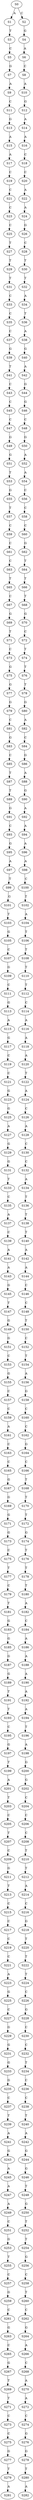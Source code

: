 strict digraph  {
	S0 -> S1 [ label = A ];
	S0 -> S2 [ label = C ];
	S1 -> S3 [ label = T ];
	S2 -> S4 [ label = G ];
	S3 -> S5 [ label = C ];
	S4 -> S6 [ label = A ];
	S5 -> S7 [ label = G ];
	S6 -> S8 [ label = C ];
	S7 -> S9 [ label = A ];
	S8 -> S10 [ label = A ];
	S9 -> S11 [ label = C ];
	S10 -> S12 [ label = G ];
	S11 -> S13 [ label = G ];
	S12 -> S14 [ label = A ];
	S13 -> S15 [ label = A ];
	S14 -> S16 [ label = A ];
	S15 -> S17 [ label = A ];
	S16 -> S18 [ label = C ];
	S17 -> S19 [ label = C ];
	S18 -> S20 [ label = C ];
	S19 -> S21 [ label = C ];
	S20 -> S22 [ label = A ];
	S21 -> S23 [ label = C ];
	S22 -> S24 [ label = A ];
	S23 -> S25 [ label = C ];
	S24 -> S26 [ label = G ];
	S25 -> S27 [ label = T ];
	S26 -> S28 [ label = C ];
	S27 -> S29 [ label = T ];
	S28 -> S30 [ label = T ];
	S29 -> S31 [ label = T ];
	S30 -> S32 [ label = T ];
	S31 -> S33 [ label = C ];
	S32 -> S34 [ label = A ];
	S33 -> S35 [ label = C ];
	S34 -> S36 [ label = T ];
	S35 -> S37 [ label = C ];
	S36 -> S38 [ label = A ];
	S37 -> S39 [ label = G ];
	S38 -> S40 [ label = G ];
	S39 -> S41 [ label = T ];
	S40 -> S42 [ label = A ];
	S41 -> S43 [ label = C ];
	S42 -> S44 [ label = G ];
	S43 -> S45 [ label = C ];
	S44 -> S46 [ label = G ];
	S45 -> S47 [ label = C ];
	S46 -> S48 [ label = C ];
	S47 -> S49 [ label = G ];
	S48 -> S50 [ label = G ];
	S49 -> S51 [ label = G ];
	S50 -> S52 [ label = A ];
	S51 -> S53 [ label = T ];
	S52 -> S54 [ label = A ];
	S53 -> S55 [ label = G ];
	S54 -> S56 [ label = C ];
	S55 -> S57 [ label = T ];
	S56 -> S58 [ label = C ];
	S57 -> S59 [ label = C ];
	S58 -> S60 [ label = C ];
	S59 -> S61 [ label = C ];
	S60 -> S62 [ label = G ];
	S61 -> S63 [ label = C ];
	S62 -> S64 [ label = T ];
	S63 -> S65 [ label = T ];
	S64 -> S66 [ label = T ];
	S65 -> S67 [ label = C ];
	S66 -> S68 [ label = T ];
	S67 -> S69 [ label = G ];
	S68 -> S70 [ label = G ];
	S69 -> S71 [ label = T ];
	S70 -> S72 [ label = C ];
	S71 -> S73 [ label = C ];
	S72 -> S74 [ label = T ];
	S73 -> S75 [ label = G ];
	S74 -> S76 [ label = T ];
	S75 -> S77 [ label = G ];
	S76 -> S78 [ label = T ];
	S77 -> S79 [ label = G ];
	S78 -> S80 [ label = G ];
	S79 -> S81 [ label = C ];
	S80 -> S82 [ label = A ];
	S81 -> S83 [ label = G ];
	S82 -> S84 [ label = C ];
	S83 -> S85 [ label = C ];
	S84 -> S86 [ label = G ];
	S85 -> S87 [ label = T ];
	S86 -> S88 [ label = A ];
	S87 -> S89 [ label = T ];
	S88 -> S90 [ label = G ];
	S89 -> S91 [ label = G ];
	S90 -> S92 [ label = A ];
	S91 -> S93 [ label = C ];
	S92 -> S94 [ label = A ];
	S93 -> S95 [ label = G ];
	S94 -> S96 [ label = A ];
	S95 -> S97 [ label = A ];
	S96 -> S98 [ label = A ];
	S97 -> S99 [ label = T ];
	S98 -> S100 [ label = C ];
	S99 -> S101 [ label = G ];
	S100 -> S102 [ label = T ];
	S101 -> S103 [ label = T ];
	S102 -> S104 [ label = A ];
	S103 -> S105 [ label = G ];
	S104 -> S106 [ label = T ];
	S105 -> S107 [ label = C ];
	S106 -> S108 [ label = T ];
	S107 -> S109 [ label = G ];
	S108 -> S110 [ label = T ];
	S109 -> S111 [ label = C ];
	S110 -> S112 [ label = T ];
	S111 -> S113 [ label = G ];
	S112 -> S114 [ label = C ];
	S113 -> S115 [ label = A ];
	S114 -> S116 [ label = A ];
	S115 -> S117 [ label = G ];
	S116 -> S118 [ label = A ];
	S117 -> S119 [ label = C ];
	S118 -> S120 [ label = A ];
	S119 -> S121 [ label = C ];
	S120 -> S122 [ label = T ];
	S121 -> S123 [ label = G ];
	S122 -> S124 [ label = A ];
	S123 -> S125 [ label = G ];
	S124 -> S126 [ label = C ];
	S125 -> S127 [ label = A ];
	S126 -> S128 [ label = A ];
	S127 -> S129 [ label = G ];
	S128 -> S130 [ label = C ];
	S129 -> S131 [ label = G ];
	S130 -> S132 [ label = C ];
	S131 -> S133 [ label = T ];
	S132 -> S134 [ label = A ];
	S133 -> S135 [ label = C ];
	S134 -> S136 [ label = T ];
	S135 -> S137 [ label = A ];
	S136 -> S138 [ label = T ];
	S137 -> S139 [ label = C ];
	S138 -> S140 [ label = T ];
	S139 -> S141 [ label = A ];
	S140 -> S142 [ label = A ];
	S141 -> S143 [ label = A ];
	S142 -> S144 [ label = A ];
	S143 -> S145 [ label = G ];
	S144 -> S146 [ label = C ];
	S145 -> S147 [ label = T ];
	S146 -> S148 [ label = C ];
	S147 -> S149 [ label = G ];
	S148 -> S150 [ label = T ];
	S149 -> S151 [ label = G ];
	S150 -> S152 [ label = C ];
	S151 -> S153 [ label = C ];
	S152 -> S154 [ label = T ];
	S153 -> S155 [ label = G ];
	S154 -> S156 [ label = A ];
	S155 -> S157 [ label = C ];
	S156 -> S158 [ label = G ];
	S157 -> S159 [ label = C ];
	S158 -> S160 [ label = C ];
	S159 -> S161 [ label = A ];
	S160 -> S162 [ label = C ];
	S161 -> S163 [ label = C ];
	S162 -> S164 [ label = G ];
	S163 -> S165 [ label = C ];
	S164 -> S166 [ label = C ];
	S165 -> S167 [ label = G ];
	S166 -> S168 [ label = T ];
	S167 -> S169 [ label = G ];
	S168 -> S170 [ label = T ];
	S169 -> S171 [ label = G ];
	S170 -> S172 [ label = T ];
	S171 -> S173 [ label = G ];
	S172 -> S174 [ label = G ];
	S173 -> S175 [ label = C ];
	S174 -> S176 [ label = T ];
	S175 -> S177 [ label = T ];
	S176 -> S178 [ label = T ];
	S177 -> S179 [ label = C ];
	S178 -> S180 [ label = T ];
	S179 -> S181 [ label = T ];
	S180 -> S182 [ label = A ];
	S181 -> S183 [ label = G ];
	S182 -> S184 [ label = C ];
	S183 -> S185 [ label = G ];
	S184 -> S186 [ label = A ];
	S185 -> S187 [ label = G ];
	S186 -> S188 [ label = A ];
	S187 -> S189 [ label = G ];
	S188 -> S190 [ label = A ];
	S189 -> S191 [ label = T ];
	S190 -> S192 [ label = A ];
	S191 -> S193 [ label = T ];
	S192 -> S194 [ label = A ];
	S193 -> S195 [ label = C ];
	S194 -> S196 [ label = T ];
	S195 -> S197 [ label = G ];
	S196 -> S198 [ label = A ];
	S197 -> S199 [ label = T ];
	S198 -> S200 [ label = G ];
	S199 -> S201 [ label = A ];
	S200 -> S202 [ label = G ];
	S201 -> S203 [ label = T ];
	S202 -> S204 [ label = C ];
	S203 -> S205 [ label = C ];
	S204 -> S206 [ label = C ];
	S205 -> S207 [ label = T ];
	S206 -> S208 [ label = C ];
	S207 -> S209 [ label = C ];
	S208 -> S210 [ label = T ];
	S209 -> S211 [ label = G ];
	S210 -> S212 [ label = T ];
	S211 -> S213 [ label = T ];
	S212 -> S214 [ label = A ];
	S213 -> S215 [ label = C ];
	S214 -> S216 [ label = C ];
	S215 -> S217 [ label = C ];
	S216 -> S218 [ label = G ];
	S217 -> S219 [ label = C ];
	S218 -> S220 [ label = T ];
	S219 -> S221 [ label = C ];
	S220 -> S222 [ label = T ];
	S221 -> S223 [ label = A ];
	S222 -> S224 [ label = T ];
	S223 -> S225 [ label = G ];
	S224 -> S226 [ label = C ];
	S225 -> S227 [ label = C ];
	S226 -> S228 [ label = G ];
	S227 -> S229 [ label = G ];
	S228 -> S230 [ label = C ];
	S229 -> S231 [ label = G ];
	S230 -> S232 [ label = C ];
	S231 -> S233 [ label = G ];
	S232 -> S234 [ label = T ];
	S233 -> S235 [ label = G ];
	S234 -> S236 [ label = C ];
	S235 -> S237 [ label = C ];
	S236 -> S238 [ label = C ];
	S237 -> S239 [ label = T ];
	S238 -> S240 [ label = T ];
	S239 -> S241 [ label = A ];
	S240 -> S242 [ label = A ];
	S241 -> S243 [ label = G ];
	S242 -> S244 [ label = G ];
	S243 -> S245 [ label = A ];
	S244 -> S246 [ label = G ];
	S245 -> S247 [ label = A ];
	S246 -> S248 [ label = T ];
	S247 -> S249 [ label = A ];
	S248 -> S250 [ label = G ];
	S249 -> S251 [ label = C ];
	S250 -> S252 [ label = T ];
	S251 -> S253 [ label = G ];
	S252 -> S254 [ label = T ];
	S253 -> S255 [ label = T ];
	S254 -> S256 [ label = G ];
	S255 -> S257 [ label = C ];
	S256 -> S258 [ label = C ];
	S257 -> S259 [ label = G ];
	S258 -> S260 [ label = T ];
	S259 -> S261 [ label = C ];
	S260 -> S262 [ label = C ];
	S261 -> S263 [ label = G ];
	S262 -> S264 [ label = G ];
	S263 -> S265 [ label = C ];
	S264 -> S266 [ label = A ];
	S265 -> S267 [ label = G ];
	S266 -> S268 [ label = C ];
	S267 -> S269 [ label = T ];
	S268 -> S270 [ label = A ];
	S269 -> S271 [ label = T ];
	S270 -> S272 [ label = A ];
	S271 -> S273 [ label = C ];
	S272 -> S274 [ label = C ];
	S273 -> S275 [ label = C ];
	S274 -> S276 [ label = G ];
	S275 -> S277 [ label = G ];
	S276 -> S278 [ label = G ];
	S277 -> S279 [ label = T ];
	S278 -> S280 [ label = T ];
	S279 -> S281 [ label = A ];
	S280 -> S282 [ label = A ];
}
